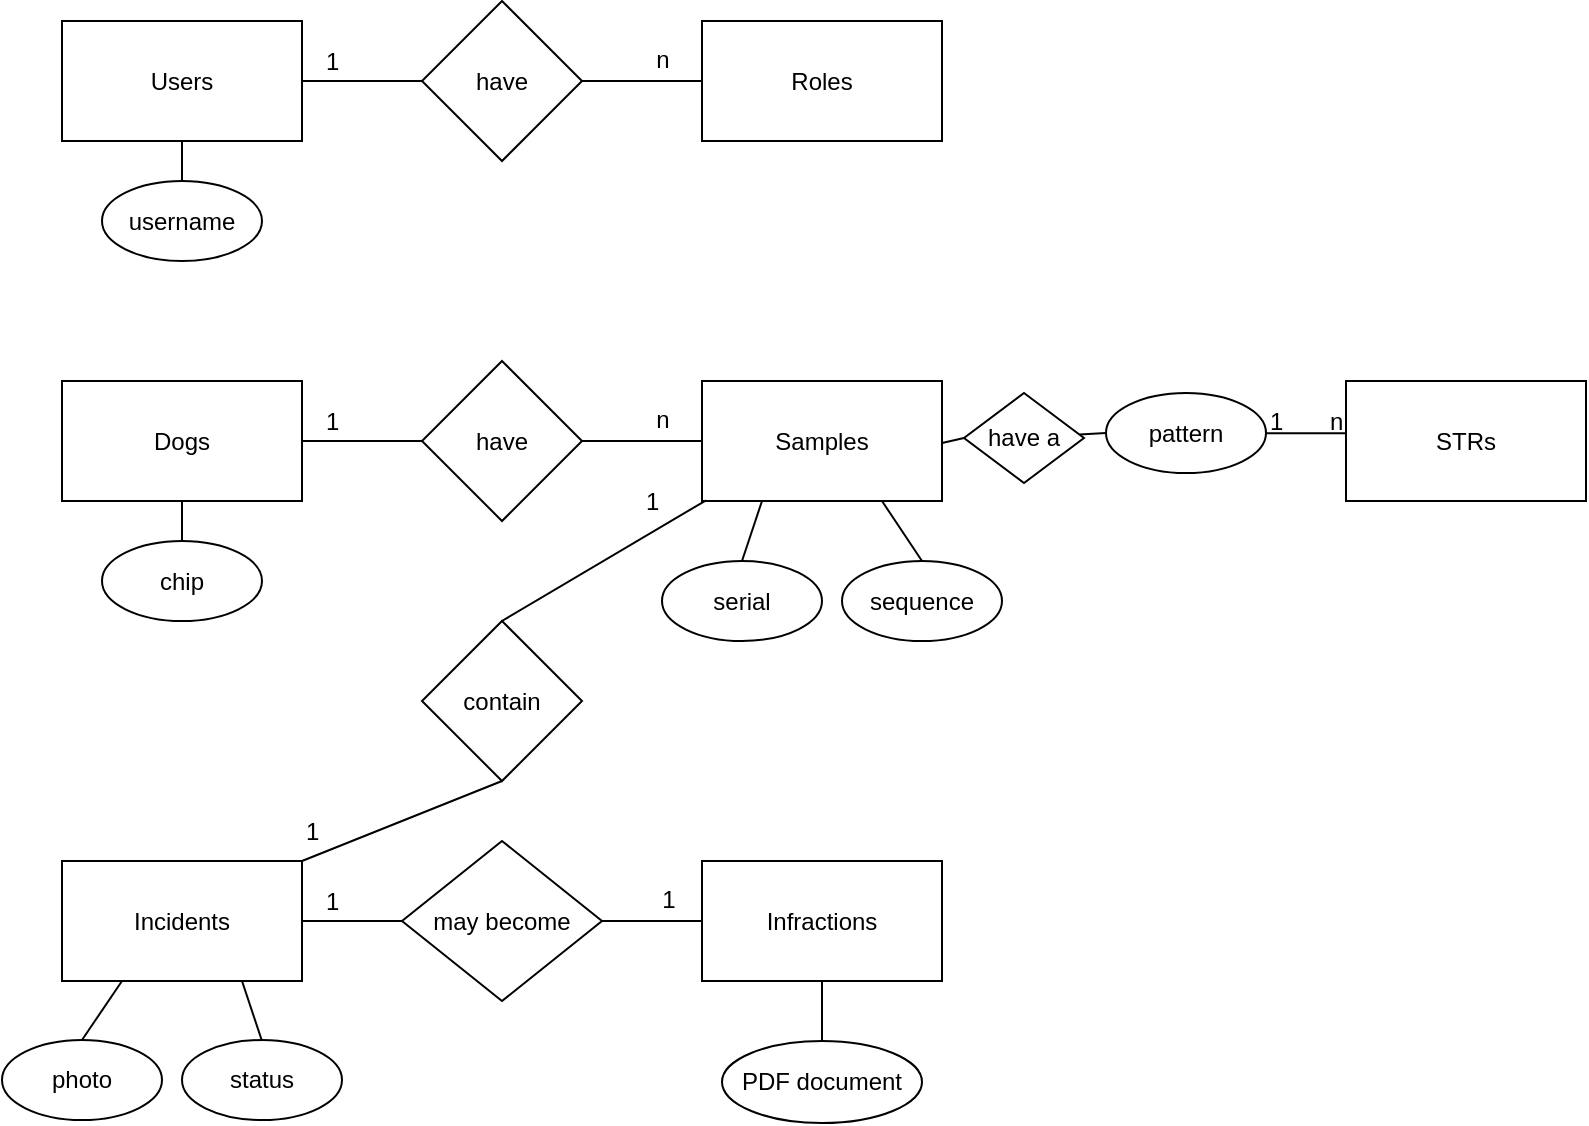 <mxfile version="10.6.5"><diagram id="2WxtQeQoGvl9M-vjqOT7" name="Page-1"><mxGraphModel dx="1324" dy="746" grid="1" gridSize="10" guides="1" tooltips="1" connect="1" arrows="1" fold="1" page="1" pageScale="1" pageWidth="827" pageHeight="1169" math="0" shadow="0"><root><mxCell id="0"/><mxCell id="1" parent="0"/><mxCell id="mxfjXfagqgNO7wqisxDD-1" value="&lt;div&gt;Users&lt;/div&gt;" style="rounded=0;whiteSpace=wrap;html=1;" vertex="1" parent="1"><mxGeometry x="45" y="31.5" width="120" height="60" as="geometry"/></mxCell><mxCell id="mxfjXfagqgNO7wqisxDD-2" value="&lt;div&gt;Roles&lt;/div&gt;" style="rounded=0;whiteSpace=wrap;html=1;" vertex="1" parent="1"><mxGeometry x="365" y="31.5" width="120" height="60" as="geometry"/></mxCell><mxCell id="mxfjXfagqgNO7wqisxDD-4" value="have" style="rhombus;whiteSpace=wrap;html=1;" vertex="1" parent="1"><mxGeometry x="225" y="21.5" width="80" height="80" as="geometry"/></mxCell><mxCell id="mxfjXfagqgNO7wqisxDD-6" value="" style="endArrow=none;html=1;entryX=0;entryY=0.5;entryDx=0;entryDy=0;exitX=1;exitY=0.5;exitDx=0;exitDy=0;" edge="1" parent="1" source="mxfjXfagqgNO7wqisxDD-1" target="mxfjXfagqgNO7wqisxDD-4"><mxGeometry width="50" height="50" relative="1" as="geometry"><mxPoint x="80" y="161.5" as="sourcePoint"/><mxPoint x="130" y="111.5" as="targetPoint"/></mxGeometry></mxCell><mxCell id="mxfjXfagqgNO7wqisxDD-8" value="" style="endArrow=none;html=1;entryX=0;entryY=0.5;entryDx=0;entryDy=0;exitX=1;exitY=0.5;exitDx=0;exitDy=0;" edge="1" parent="1" source="mxfjXfagqgNO7wqisxDD-4" target="mxfjXfagqgNO7wqisxDD-2"><mxGeometry width="50" height="50" relative="1" as="geometry"><mxPoint x="305" y="91.5" as="sourcePoint"/><mxPoint x="355" y="41.5" as="targetPoint"/></mxGeometry></mxCell><mxCell id="mxfjXfagqgNO7wqisxDD-10" value="n" style="text;html=1;resizable=0;points=[];align=center;verticalAlign=middle;labelBackgroundColor=#ffffff;" vertex="1" connectable="0" parent="mxfjXfagqgNO7wqisxDD-8"><mxGeometry x="0.367" y="2" relative="1" as="geometry"><mxPoint x="-1" y="-9" as="offset"/></mxGeometry></mxCell><mxCell id="mxfjXfagqgNO7wqisxDD-9" value="&lt;div&gt;1&lt;/div&gt;&lt;div&gt;&lt;br&gt;&lt;/div&gt;" style="text;html=1;resizable=0;points=[];autosize=1;align=left;verticalAlign=top;spacingTop=-4;" vertex="1" parent="1"><mxGeometry x="175" y="41.5" width="20" height="30" as="geometry"/></mxCell><mxCell id="mxfjXfagqgNO7wqisxDD-20" value="Dogs" style="rounded=0;whiteSpace=wrap;html=1;" vertex="1" parent="1"><mxGeometry x="45" y="211.5" width="120" height="60" as="geometry"/></mxCell><mxCell id="mxfjXfagqgNO7wqisxDD-21" value="Samples" style="rounded=0;whiteSpace=wrap;html=1;" vertex="1" parent="1"><mxGeometry x="365" y="211.5" width="120" height="60" as="geometry"/></mxCell><mxCell id="mxfjXfagqgNO7wqisxDD-22" value="have" style="rhombus;whiteSpace=wrap;html=1;" vertex="1" parent="1"><mxGeometry x="225" y="201.5" width="80" height="80" as="geometry"/></mxCell><mxCell id="mxfjXfagqgNO7wqisxDD-23" value="" style="endArrow=none;html=1;entryX=0;entryY=0.5;entryDx=0;entryDy=0;exitX=1;exitY=0.5;exitDx=0;exitDy=0;" edge="1" parent="1" source="mxfjXfagqgNO7wqisxDD-20" target="mxfjXfagqgNO7wqisxDD-22"><mxGeometry width="50" height="50" relative="1" as="geometry"><mxPoint x="80" y="341.5" as="sourcePoint"/><mxPoint x="130" y="291.5" as="targetPoint"/></mxGeometry></mxCell><mxCell id="mxfjXfagqgNO7wqisxDD-24" value="" style="endArrow=none;html=1;entryX=0;entryY=0.5;entryDx=0;entryDy=0;exitX=1;exitY=0.5;exitDx=0;exitDy=0;" edge="1" parent="1" source="mxfjXfagqgNO7wqisxDD-22" target="mxfjXfagqgNO7wqisxDD-21"><mxGeometry width="50" height="50" relative="1" as="geometry"><mxPoint x="305" y="271.5" as="sourcePoint"/><mxPoint x="355" y="221.5" as="targetPoint"/></mxGeometry></mxCell><mxCell id="mxfjXfagqgNO7wqisxDD-25" value="n" style="text;html=1;resizable=0;points=[];align=center;verticalAlign=middle;labelBackgroundColor=#ffffff;" vertex="1" connectable="0" parent="mxfjXfagqgNO7wqisxDD-24"><mxGeometry x="0.367" y="2" relative="1" as="geometry"><mxPoint x="-1" y="-9" as="offset"/></mxGeometry></mxCell><mxCell id="mxfjXfagqgNO7wqisxDD-26" value="&lt;div&gt;1&lt;/div&gt;&lt;div&gt;&lt;br&gt;&lt;/div&gt;" style="text;html=1;resizable=0;points=[];autosize=1;align=left;verticalAlign=top;spacingTop=-4;" vertex="1" parent="1"><mxGeometry x="175" y="221.5" width="20" height="30" as="geometry"/></mxCell><mxCell id="mxfjXfagqgNO7wqisxDD-27" value="Incidents" style="rounded=0;whiteSpace=wrap;html=1;" vertex="1" parent="1"><mxGeometry x="45" y="451.5" width="120" height="60" as="geometry"/></mxCell><mxCell id="mxfjXfagqgNO7wqisxDD-28" value="Infractions" style="rounded=0;whiteSpace=wrap;html=1;" vertex="1" parent="1"><mxGeometry x="365" y="451.5" width="120" height="60" as="geometry"/></mxCell><mxCell id="mxfjXfagqgNO7wqisxDD-29" value="may become" style="rhombus;whiteSpace=wrap;html=1;" vertex="1" parent="1"><mxGeometry x="215" y="441.5" width="100" height="80" as="geometry"/></mxCell><mxCell id="mxfjXfagqgNO7wqisxDD-30" value="" style="endArrow=none;html=1;entryX=0;entryY=0.5;entryDx=0;entryDy=0;exitX=1;exitY=0.5;exitDx=0;exitDy=0;" edge="1" parent="1" source="mxfjXfagqgNO7wqisxDD-27" target="mxfjXfagqgNO7wqisxDD-29"><mxGeometry width="50" height="50" relative="1" as="geometry"><mxPoint x="80" y="581.5" as="sourcePoint"/><mxPoint x="130" y="531.5" as="targetPoint"/></mxGeometry></mxCell><mxCell id="mxfjXfagqgNO7wqisxDD-31" value="" style="endArrow=none;html=1;entryX=0;entryY=0.5;entryDx=0;entryDy=0;exitX=1;exitY=0.5;exitDx=0;exitDy=0;" edge="1" parent="1" source="mxfjXfagqgNO7wqisxDD-29" target="mxfjXfagqgNO7wqisxDD-28"><mxGeometry width="50" height="50" relative="1" as="geometry"><mxPoint x="305" y="511.5" as="sourcePoint"/><mxPoint x="355" y="461.5" as="targetPoint"/></mxGeometry></mxCell><mxCell id="mxfjXfagqgNO7wqisxDD-32" value="1" style="text;html=1;resizable=0;points=[];align=center;verticalAlign=middle;labelBackgroundColor=#ffffff;" vertex="1" connectable="0" parent="mxfjXfagqgNO7wqisxDD-31"><mxGeometry x="0.367" y="2" relative="1" as="geometry"><mxPoint x="-1" y="-9" as="offset"/></mxGeometry></mxCell><mxCell id="mxfjXfagqgNO7wqisxDD-33" value="&lt;div&gt;1&lt;/div&gt;&lt;div&gt;&lt;br&gt;&lt;/div&gt;" style="text;html=1;resizable=0;points=[];autosize=1;align=left;verticalAlign=top;spacingTop=-4;" vertex="1" parent="1"><mxGeometry x="175" y="461.5" width="20" height="30" as="geometry"/></mxCell><mxCell id="mxfjXfagqgNO7wqisxDD-34" value="" style="endArrow=none;html=1;exitX=0.5;exitY=0;exitDx=0;exitDy=0;entryX=0.017;entryY=0.994;entryDx=0;entryDy=0;entryPerimeter=0;" edge="1" parent="1" source="mxfjXfagqgNO7wqisxDD-35" target="mxfjXfagqgNO7wqisxDD-21"><mxGeometry width="50" height="50" relative="1" as="geometry"><mxPoint x="255" y="381.5" as="sourcePoint"/><mxPoint x="362" y="272.5" as="targetPoint"/><Array as="points"/></mxGeometry></mxCell><mxCell id="mxfjXfagqgNO7wqisxDD-35" value="contain" style="rhombus;whiteSpace=wrap;html=1;" vertex="1" parent="1"><mxGeometry x="225" y="331.5" width="80" height="80" as="geometry"/></mxCell><mxCell id="mxfjXfagqgNO7wqisxDD-36" value="" style="endArrow=none;html=1;entryX=0.5;entryY=1;entryDx=0;entryDy=0;" edge="1" parent="1" target="mxfjXfagqgNO7wqisxDD-35"><mxGeometry width="50" height="50" relative="1" as="geometry"><mxPoint x="165" y="451.5" as="sourcePoint"/><mxPoint x="425.143" y="271.5" as="targetPoint"/><Array as="points"/></mxGeometry></mxCell><mxCell id="mxfjXfagqgNO7wqisxDD-38" value="&lt;div&gt;1&lt;/div&gt;&lt;div&gt;&lt;br&gt;&lt;/div&gt;" style="text;html=1;resizable=0;points=[];autosize=1;align=left;verticalAlign=top;spacingTop=-4;" vertex="1" parent="1"><mxGeometry x="165" y="426.5" width="20" height="30" as="geometry"/></mxCell><mxCell id="mxfjXfagqgNO7wqisxDD-39" value="&lt;div&gt;1&lt;/div&gt;&lt;div&gt;&lt;br&gt;&lt;/div&gt;" style="text;html=1;resizable=0;points=[];autosize=1;align=left;verticalAlign=top;spacingTop=-4;" vertex="1" parent="1"><mxGeometry x="335" y="261.5" width="20" height="30" as="geometry"/></mxCell><mxCell id="mxfjXfagqgNO7wqisxDD-41" value="username" style="ellipse;whiteSpace=wrap;html=1;" vertex="1" parent="1"><mxGeometry x="65" y="111.5" width="80" height="40" as="geometry"/></mxCell><mxCell id="mxfjXfagqgNO7wqisxDD-44" value="" style="endArrow=none;html=1;exitX=0.5;exitY=0;exitDx=0;exitDy=0;entryX=0.5;entryY=1;entryDx=0;entryDy=0;" edge="1" parent="1" source="mxfjXfagqgNO7wqisxDD-41" target="mxfjXfagqgNO7wqisxDD-1"><mxGeometry width="50" height="50" relative="1" as="geometry"><mxPoint x="185" y="191.5" as="sourcePoint"/><mxPoint x="235" y="141.5" as="targetPoint"/></mxGeometry></mxCell><mxCell id="mxfjXfagqgNO7wqisxDD-45" value="&lt;div&gt;chip&lt;/div&gt;" style="ellipse;whiteSpace=wrap;html=1;" vertex="1" parent="1"><mxGeometry x="65" y="291.5" width="80" height="40" as="geometry"/></mxCell><mxCell id="mxfjXfagqgNO7wqisxDD-46" value="" style="endArrow=none;html=1;exitX=0.5;exitY=0;exitDx=0;exitDy=0;entryX=0.5;entryY=1;entryDx=0;entryDy=0;" edge="1" parent="1" source="mxfjXfagqgNO7wqisxDD-45" target="mxfjXfagqgNO7wqisxDD-20"><mxGeometry width="50" height="50" relative="1" as="geometry"><mxPoint x="115.333" y="131.167" as="sourcePoint"/><mxPoint x="115.333" y="101.167" as="targetPoint"/></mxGeometry></mxCell><mxCell id="mxfjXfagqgNO7wqisxDD-47" value="status" style="ellipse;whiteSpace=wrap;html=1;" vertex="1" parent="1"><mxGeometry x="105" y="541" width="80" height="40" as="geometry"/></mxCell><mxCell id="mxfjXfagqgNO7wqisxDD-48" value="photo" style="ellipse;whiteSpace=wrap;html=1;" vertex="1" parent="1"><mxGeometry x="15" y="541" width="80" height="40" as="geometry"/></mxCell><mxCell id="mxfjXfagqgNO7wqisxDD-49" value="" style="endArrow=none;html=1;exitX=0.5;exitY=0;exitDx=0;exitDy=0;entryX=0.25;entryY=1;entryDx=0;entryDy=0;" edge="1" parent="1" source="mxfjXfagqgNO7wqisxDD-48" target="mxfjXfagqgNO7wqisxDD-27"><mxGeometry width="50" height="50" relative="1" as="geometry"><mxPoint x="25" y="541.5" as="sourcePoint"/><mxPoint x="75" y="491.5" as="targetPoint"/></mxGeometry></mxCell><mxCell id="mxfjXfagqgNO7wqisxDD-50" value="" style="endArrow=none;html=1;entryX=0.75;entryY=1;entryDx=0;entryDy=0;" edge="1" parent="1" target="mxfjXfagqgNO7wqisxDD-27"><mxGeometry width="50" height="50" relative="1" as="geometry"><mxPoint x="145" y="541.5" as="sourcePoint"/><mxPoint x="225" y="531.5" as="targetPoint"/></mxGeometry></mxCell><mxCell id="mxfjXfagqgNO7wqisxDD-51" value="PDF document" style="ellipse;whiteSpace=wrap;html=1;" vertex="1" parent="1"><mxGeometry x="375" y="541.5" width="100" height="41" as="geometry"/></mxCell><mxCell id="mxfjXfagqgNO7wqisxDD-52" value="" style="endArrow=none;html=1;exitX=0.5;exitY=0;exitDx=0;exitDy=0;entryX=0.5;entryY=1;entryDx=0;entryDy=0;" edge="1" parent="1" source="mxfjXfagqgNO7wqisxDD-51" target="mxfjXfagqgNO7wqisxDD-28"><mxGeometry width="50" height="50" relative="1" as="geometry"><mxPoint x="405" y="541.5" as="sourcePoint"/><mxPoint x="455" y="491.5" as="targetPoint"/></mxGeometry></mxCell><mxCell id="mxfjXfagqgNO7wqisxDD-53" value="serial" style="ellipse;whiteSpace=wrap;html=1;" vertex="1" parent="1"><mxGeometry x="345" y="301.5" width="80" height="40" as="geometry"/></mxCell><mxCell id="mxfjXfagqgNO7wqisxDD-54" value="&lt;div&gt;sequence&lt;/div&gt;" style="ellipse;whiteSpace=wrap;html=1;" vertex="1" parent="1"><mxGeometry x="435" y="301.5" width="80" height="40" as="geometry"/></mxCell><mxCell id="mxfjXfagqgNO7wqisxDD-55" value="&lt;div&gt;pattern&lt;/div&gt;" style="ellipse;whiteSpace=wrap;html=1;" vertex="1" parent="1"><mxGeometry x="567" y="217.5" width="80" height="40" as="geometry"/></mxCell><mxCell id="mxfjXfagqgNO7wqisxDD-56" value="" style="endArrow=none;html=1;exitX=0.25;exitY=1;exitDx=0;exitDy=0;entryX=0.5;entryY=0;entryDx=0;entryDy=0;" edge="1" parent="1" source="mxfjXfagqgNO7wqisxDD-21" target="mxfjXfagqgNO7wqisxDD-53"><mxGeometry width="50" height="50" relative="1" as="geometry"><mxPoint x="575" y="401.5" as="sourcePoint"/><mxPoint x="625" y="351.5" as="targetPoint"/></mxGeometry></mxCell><mxCell id="mxfjXfagqgNO7wqisxDD-57" value="" style="endArrow=none;html=1;exitX=0.75;exitY=1;exitDx=0;exitDy=0;entryX=0.5;entryY=0;entryDx=0;entryDy=0;" edge="1" parent="1" source="mxfjXfagqgNO7wqisxDD-21" target="mxfjXfagqgNO7wqisxDD-54"><mxGeometry width="50" height="50" relative="1" as="geometry"><mxPoint x="485" y="451.5" as="sourcePoint"/><mxPoint x="535" y="401.5" as="targetPoint"/></mxGeometry></mxCell><mxCell id="mxfjXfagqgNO7wqisxDD-60" value="&lt;div&gt;STRs&lt;/div&gt;" style="rounded=0;whiteSpace=wrap;html=1;" vertex="1" parent="1"><mxGeometry x="687" y="211.5" width="120" height="60" as="geometry"/></mxCell><mxCell id="mxfjXfagqgNO7wqisxDD-68" value="" style="endArrow=none;html=1;exitX=1;exitY=0.5;exitDx=0;exitDy=0;entryX=0;entryY=0.5;entryDx=0;entryDy=0;" edge="1" parent="1"><mxGeometry width="50" height="50" relative="1" as="geometry"><mxPoint x="646.833" y="237.667" as="sourcePoint"/><mxPoint x="686.833" y="237.667" as="targetPoint"/></mxGeometry></mxCell><mxCell id="mxfjXfagqgNO7wqisxDD-69" value="1" style="text;html=1;resizable=0;points=[];autosize=1;align=left;verticalAlign=top;spacingTop=-4;" vertex="1" parent="1"><mxGeometry x="647" y="221.5" width="20" height="20" as="geometry"/></mxCell><mxCell id="mxfjXfagqgNO7wqisxDD-70" value="n" style="text;html=1;resizable=0;points=[];autosize=1;align=left;verticalAlign=top;spacingTop=-4;" vertex="1" parent="1"><mxGeometry x="677" y="221.5" width="20" height="20" as="geometry"/></mxCell><mxCell id="mxfjXfagqgNO7wqisxDD-77" value="" style="endArrow=none;html=1;entryX=0;entryY=0.5;entryDx=0;entryDy=0;" edge="1" parent="1" source="mxfjXfagqgNO7wqisxDD-78" target="mxfjXfagqgNO7wqisxDD-55"><mxGeometry width="50" height="50" relative="1" as="geometry"><mxPoint x="466" y="242.5" as="sourcePoint"/><mxPoint x="586" y="241.5" as="targetPoint"/></mxGeometry></mxCell><mxCell id="mxfjXfagqgNO7wqisxDD-78" value="have a" style="rhombus;whiteSpace=wrap;html=1;" vertex="1" parent="1"><mxGeometry x="496" y="217.5" width="60" height="45" as="geometry"/></mxCell><mxCell id="mxfjXfagqgNO7wqisxDD-80" value="" style="endArrow=none;html=1;entryX=0;entryY=0.5;entryDx=0;entryDy=0;" edge="1" parent="1" target="mxfjXfagqgNO7wqisxDD-78"><mxGeometry width="50" height="50" relative="1" as="geometry"><mxPoint x="485" y="242.5" as="sourcePoint"/><mxPoint x="607.833" y="242.833" as="targetPoint"/></mxGeometry></mxCell></root></mxGraphModel></diagram></mxfile>